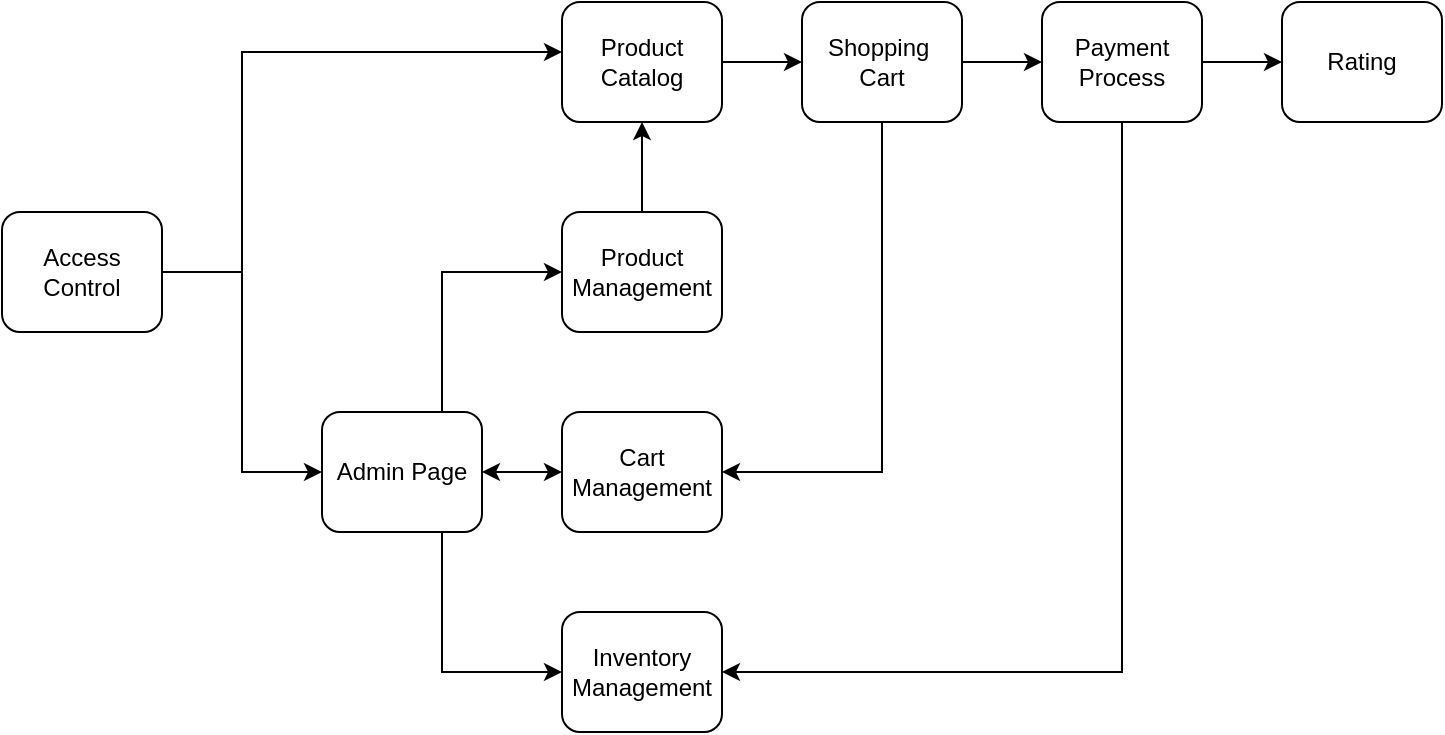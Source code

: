 <mxfile version="28.2.2">
  <diagram id="eAaIq2K1u5uEbJARdTMI" name="Trang-1">
    <mxGraphModel dx="1042" dy="1739" grid="1" gridSize="10" guides="1" tooltips="1" connect="1" arrows="1" fold="1" page="1" pageScale="1" pageWidth="827" pageHeight="1169" math="0" shadow="0">
      <root>
        <mxCell id="0" />
        <mxCell id="1" parent="0" />
        <mxCell id="v8sRkHZ2H84feDXE_ec4-1" value="" style="edgeStyle=orthogonalEdgeStyle;rounded=0;orthogonalLoop=1;jettySize=auto;html=1;" edge="1" parent="1" source="v8sRkHZ2H84feDXE_ec4-3" target="v8sRkHZ2H84feDXE_ec4-20">
          <mxGeometry relative="1" as="geometry">
            <Array as="points">
              <mxPoint x="160" y="5" />
              <mxPoint x="160" y="-105" />
            </Array>
          </mxGeometry>
        </mxCell>
        <mxCell id="v8sRkHZ2H84feDXE_ec4-2" value="" style="edgeStyle=orthogonalEdgeStyle;rounded=0;orthogonalLoop=1;jettySize=auto;html=1;" edge="1" parent="1" source="v8sRkHZ2H84feDXE_ec4-3" target="v8sRkHZ2H84feDXE_ec4-8">
          <mxGeometry relative="1" as="geometry">
            <Array as="points">
              <mxPoint x="160" y="5" />
              <mxPoint x="160" y="105" />
            </Array>
          </mxGeometry>
        </mxCell>
        <mxCell id="v8sRkHZ2H84feDXE_ec4-3" value="Access Control" style="rounded=1;whiteSpace=wrap;html=1;" vertex="1" parent="1">
          <mxGeometry x="40" y="-25" width="80" height="60" as="geometry" />
        </mxCell>
        <mxCell id="v8sRkHZ2H84feDXE_ec4-4" value="" style="edgeStyle=orthogonalEdgeStyle;rounded=0;orthogonalLoop=1;jettySize=auto;html=1;" edge="1" parent="1" source="v8sRkHZ2H84feDXE_ec4-20" target="v8sRkHZ2H84feDXE_ec4-10">
          <mxGeometry relative="1" as="geometry" />
        </mxCell>
        <mxCell id="v8sRkHZ2H84feDXE_ec4-5" style="edgeStyle=orthogonalEdgeStyle;rounded=0;orthogonalLoop=1;jettySize=auto;html=1;exitX=1;exitY=0.5;exitDx=0;exitDy=0;entryX=0;entryY=0.5;entryDx=0;entryDy=0;startArrow=classic;startFill=1;" edge="1" parent="1" source="v8sRkHZ2H84feDXE_ec4-8" target="v8sRkHZ2H84feDXE_ec4-19">
          <mxGeometry relative="1" as="geometry" />
        </mxCell>
        <mxCell id="v8sRkHZ2H84feDXE_ec4-6" style="edgeStyle=orthogonalEdgeStyle;rounded=0;orthogonalLoop=1;jettySize=auto;html=1;entryX=0;entryY=0.5;entryDx=0;entryDy=0;" edge="1" parent="1" source="v8sRkHZ2H84feDXE_ec4-8" target="v8sRkHZ2H84feDXE_ec4-15">
          <mxGeometry relative="1" as="geometry">
            <Array as="points">
              <mxPoint x="260" y="205" />
            </Array>
          </mxGeometry>
        </mxCell>
        <mxCell id="v8sRkHZ2H84feDXE_ec4-7" style="edgeStyle=orthogonalEdgeStyle;rounded=0;orthogonalLoop=1;jettySize=auto;html=1;entryX=0;entryY=0.5;entryDx=0;entryDy=0;" edge="1" parent="1" source="v8sRkHZ2H84feDXE_ec4-8" target="v8sRkHZ2H84feDXE_ec4-17">
          <mxGeometry relative="1" as="geometry">
            <Array as="points">
              <mxPoint x="260" y="5" />
            </Array>
          </mxGeometry>
        </mxCell>
        <mxCell id="v8sRkHZ2H84feDXE_ec4-8" value="Admin Page" style="whiteSpace=wrap;html=1;rounded=1;" vertex="1" parent="1">
          <mxGeometry x="200" y="75" width="80" height="60" as="geometry" />
        </mxCell>
        <mxCell id="v8sRkHZ2H84feDXE_ec4-9" value="" style="edgeStyle=orthogonalEdgeStyle;rounded=0;orthogonalLoop=1;jettySize=auto;html=1;" edge="1" parent="1" source="v8sRkHZ2H84feDXE_ec4-10" target="v8sRkHZ2H84feDXE_ec4-13">
          <mxGeometry relative="1" as="geometry" />
        </mxCell>
        <mxCell id="v8sRkHZ2H84feDXE_ec4-10" value="Shopping&amp;nbsp;&lt;div&gt;Cart&lt;/div&gt;" style="whiteSpace=wrap;html=1;rounded=1;" vertex="1" parent="1">
          <mxGeometry x="440" y="-130" width="80" height="60" as="geometry" />
        </mxCell>
        <mxCell id="v8sRkHZ2H84feDXE_ec4-11" value="" style="edgeStyle=orthogonalEdgeStyle;rounded=0;orthogonalLoop=1;jettySize=auto;html=1;" edge="1" parent="1" source="v8sRkHZ2H84feDXE_ec4-13" target="v8sRkHZ2H84feDXE_ec4-14">
          <mxGeometry relative="1" as="geometry" />
        </mxCell>
        <mxCell id="v8sRkHZ2H84feDXE_ec4-12" style="edgeStyle=orthogonalEdgeStyle;rounded=0;orthogonalLoop=1;jettySize=auto;html=1;entryX=1;entryY=0.5;entryDx=0;entryDy=0;" edge="1" parent="1" source="v8sRkHZ2H84feDXE_ec4-13" target="v8sRkHZ2H84feDXE_ec4-15">
          <mxGeometry relative="1" as="geometry">
            <Array as="points">
              <mxPoint x="600" y="205" />
            </Array>
          </mxGeometry>
        </mxCell>
        <mxCell id="v8sRkHZ2H84feDXE_ec4-13" value="Payment Process" style="whiteSpace=wrap;html=1;rounded=1;" vertex="1" parent="1">
          <mxGeometry x="560" y="-130" width="80" height="60" as="geometry" />
        </mxCell>
        <mxCell id="v8sRkHZ2H84feDXE_ec4-14" value="Rating" style="whiteSpace=wrap;html=1;rounded=1;" vertex="1" parent="1">
          <mxGeometry x="680" y="-130" width="80" height="60" as="geometry" />
        </mxCell>
        <mxCell id="v8sRkHZ2H84feDXE_ec4-15" value="Inventory Management" style="rounded=1;whiteSpace=wrap;html=1;" vertex="1" parent="1">
          <mxGeometry x="320" y="175" width="80" height="60" as="geometry" />
        </mxCell>
        <mxCell id="v8sRkHZ2H84feDXE_ec4-16" value="" style="edgeStyle=orthogonalEdgeStyle;rounded=0;orthogonalLoop=1;jettySize=auto;html=1;" edge="1" parent="1" source="v8sRkHZ2H84feDXE_ec4-17" target="v8sRkHZ2H84feDXE_ec4-20">
          <mxGeometry relative="1" as="geometry" />
        </mxCell>
        <mxCell id="v8sRkHZ2H84feDXE_ec4-17" value="Product Management" style="rounded=1;whiteSpace=wrap;html=1;" vertex="1" parent="1">
          <mxGeometry x="320" y="-25" width="80" height="60" as="geometry" />
        </mxCell>
        <mxCell id="v8sRkHZ2H84feDXE_ec4-18" value="" style="edgeStyle=orthogonalEdgeStyle;rounded=0;orthogonalLoop=1;jettySize=auto;html=1;endArrow=none;endFill=0;startArrow=classic;startFill=1;" edge="1" parent="1" source="v8sRkHZ2H84feDXE_ec4-19" target="v8sRkHZ2H84feDXE_ec4-10">
          <mxGeometry relative="1" as="geometry" />
        </mxCell>
        <mxCell id="v8sRkHZ2H84feDXE_ec4-19" value="Cart Management" style="rounded=1;whiteSpace=wrap;html=1;" vertex="1" parent="1">
          <mxGeometry x="320" y="75" width="80" height="60" as="geometry" />
        </mxCell>
        <mxCell id="v8sRkHZ2H84feDXE_ec4-20" value="Product Catalog" style="whiteSpace=wrap;html=1;rounded=1;" vertex="1" parent="1">
          <mxGeometry x="320" y="-130" width="80" height="60" as="geometry" />
        </mxCell>
      </root>
    </mxGraphModel>
  </diagram>
</mxfile>
